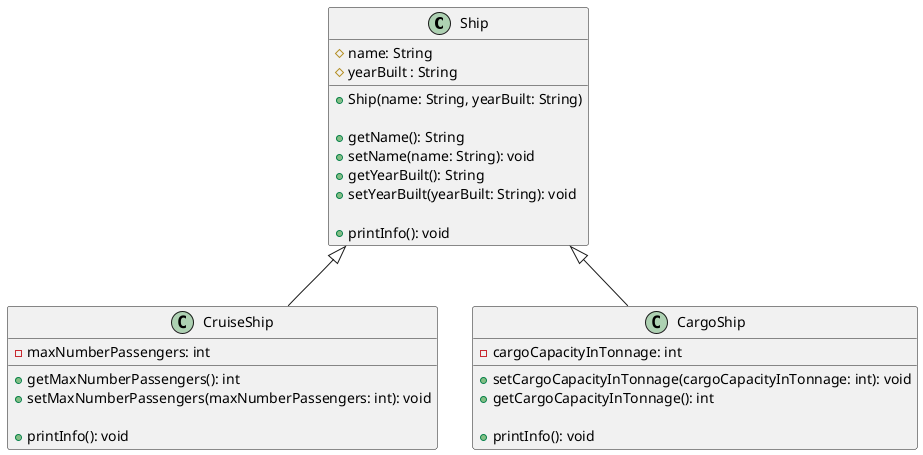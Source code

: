 @startuml
'https://plantuml.com/class-diagram

class Ship {
#name: String
#yearBuilt : String

+Ship(name: String, yearBuilt: String)

+getName(): String
+setName(name: String): void
+getYearBuilt(): String
+setYearBuilt(yearBuilt: String): void

+printInfo(): void
}

class CruiseShip{
-maxNumberPassengers: int

+getMaxNumberPassengers(): int
+setMaxNumberPassengers(maxNumberPassengers: int): void

+printInfo(): void
}

class CargoShip{
-cargoCapacityInTonnage: int

+setCargoCapacityInTonnage(cargoCapacityInTonnage: int): void
+getCargoCapacityInTonnage(): int

+printInfo(): void
}

Ship <|-- CruiseShip
Ship <|-- CargoShip
@enduml